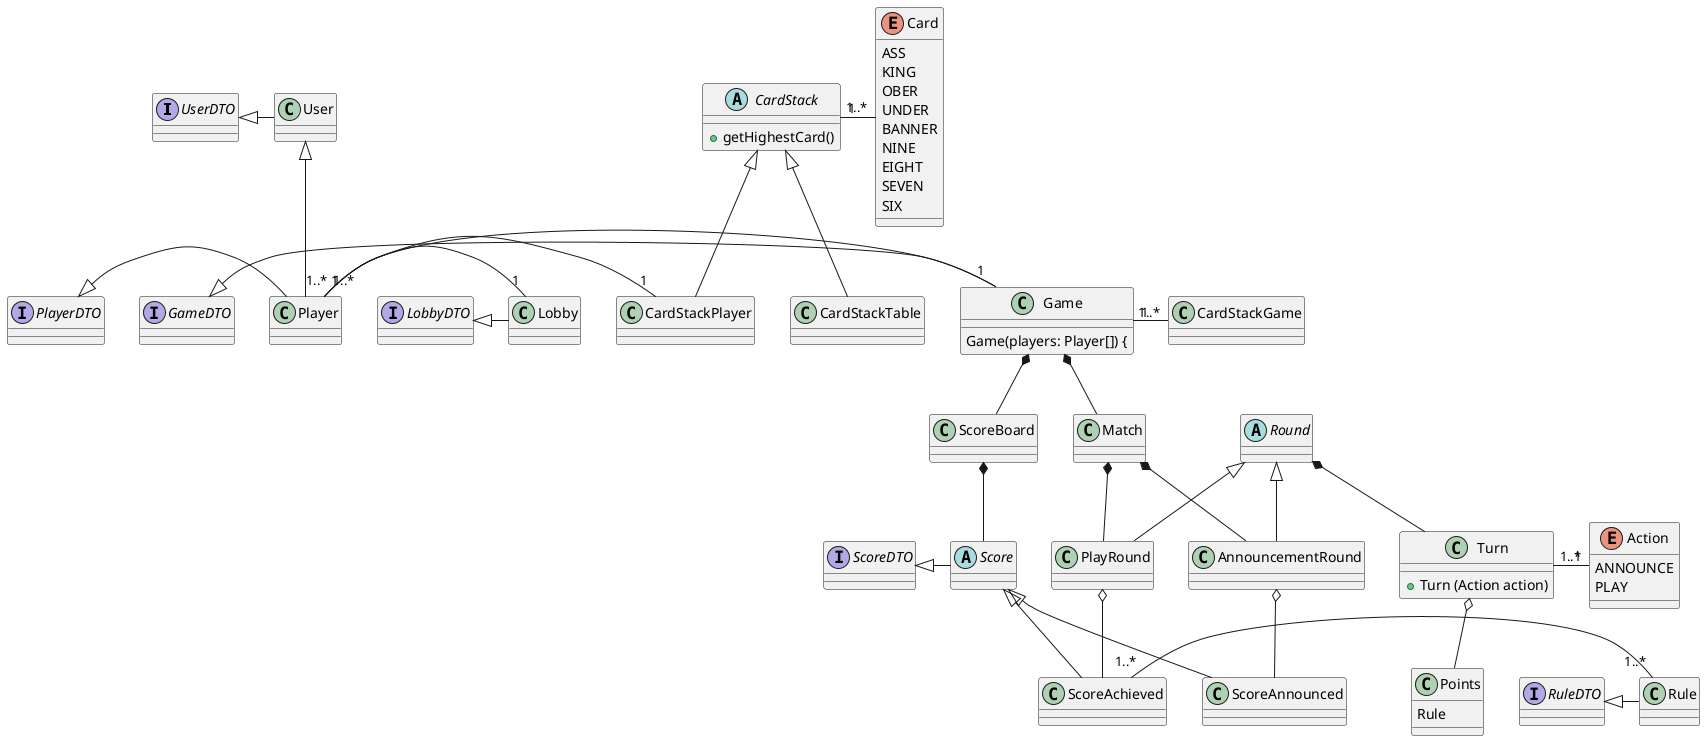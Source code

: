 @startuml
'https://plantuml.com/class-diagram

interface UserDTO
interface PlayerDTO
interface GameDTO
interface LobbyDTO
interface RuleDTO
interface ScoreDTO

PlayerDTO <|- Player
UserDTO <|- User
GameDTO <|- Game
LobbyDTO <|- Lobby
RuleDTO <|- Rule
ScoreDTO <|- Score

Game *-- Match
Game *-- ScoreBoard
Match *-- AnnouncementRound
Match *-- PlayRound
Round *-- Turn
/'PlayRound *-- Card'/
ScoreBoard *-- Score
Turn o-- Points
PlayRound o-- ScoreAchieved
AnnouncementRound o-- ScoreAnnounced
User <|-- Player
Round <|-- AnnouncementRound
Round <|-- PlayRound
Score <|-- ScoreAnnounced
Score <|-- ScoreAchieved
CardStack <|-- CardStackPlayer
CardStack <|-- CardStackTable

Player "1..*" - "1" Game
Player "1" - "1" CardStackPlayer
Game "1" - "1..*" CardStackGame
CardStack "1" - "1..*" Card
/'Player "1..*" - "1" AnnouncementRound '/
ScoreAchieved "1..*" - "1..*" Rule
Lobby "1" - "1..*" Player
Turn "1..*" - "1" Action

class Player {

}

class Game {

Game(players: Player[]) {

}

class Lobby {

}

class Rule {

/'+ DetermineHighestCard (cardStack: CardStack)
+ CalculateAchievedPointsPlayer (player: Player)
+ /'GetScoreBoard (round: Round)
+ ValidateAnnouncedPoints (round: Round, score: Score)'/

}

class ScoreBoard {

}

abstract class Score {
/'- pointsPerPlayer: Points[]'/
}

class ScoreAnnounced {

}

class ScoreAchieved {

}

class Match {

}

abstract class Round {

}

class AnnouncementRound {

}

class PlayRound {

}

class Points {
Rule
}

enum Card {
ASS
KING
OBER
UNDER
BANNER
NINE
EIGHT
SEVEN
SIX
}

enum Action {
ANNOUNCE
PLAY
}

class Turn {
+ Turn (Action action)
}


abstract class CardStack{

+ getHighestCard()

}

class CardStackPlayer {

}

class CardStackTable {

}


@enduml